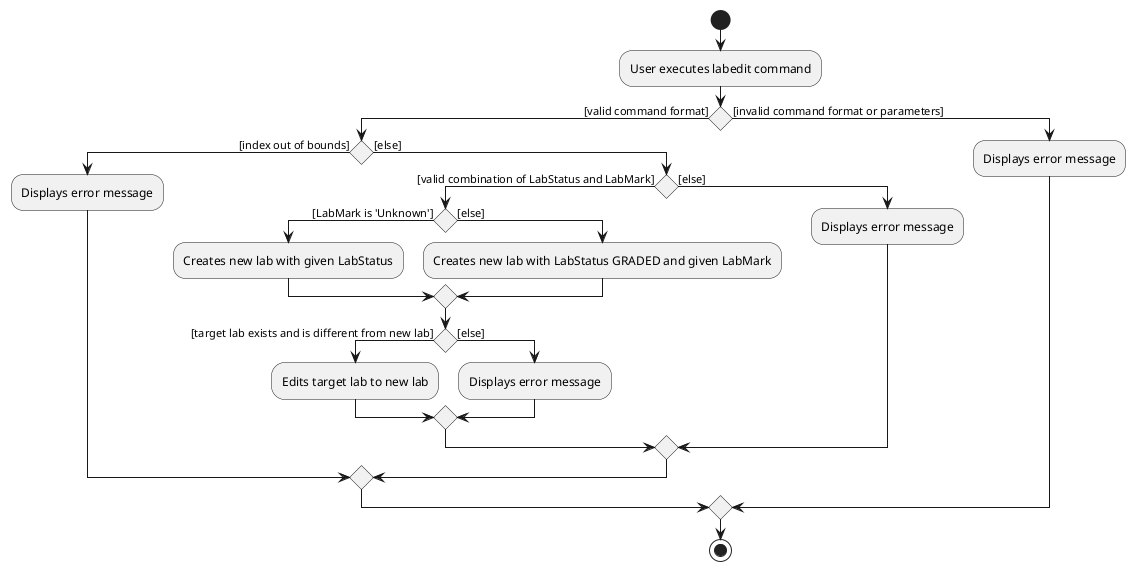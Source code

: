 @startuml
'https://plantuml.com/activity-diagram-beta

start
:User executes labedit command;
if () then ([valid command format])
  if () then ([index out of bounds])
    :Displays error message;
  else ([else])
    if () then ([valid combination of LabStatus and LabMark])
      if () then ([LabMark is 'Unknown'])
        :Creates new lab with given LabStatus;
      else ([else])
        :Creates new lab with LabStatus GRADED and given LabMark;
      endif
      if () then ([target lab exists and is different from new lab])
        :Edits target lab to new lab;
      else ([else])
        :Displays error message;
      endif
    else ([else])
      :Displays error message;
    endif
  endif
 else ([invalid command format or parameters])
    :Displays error message;
 endif
stop

@enduml
